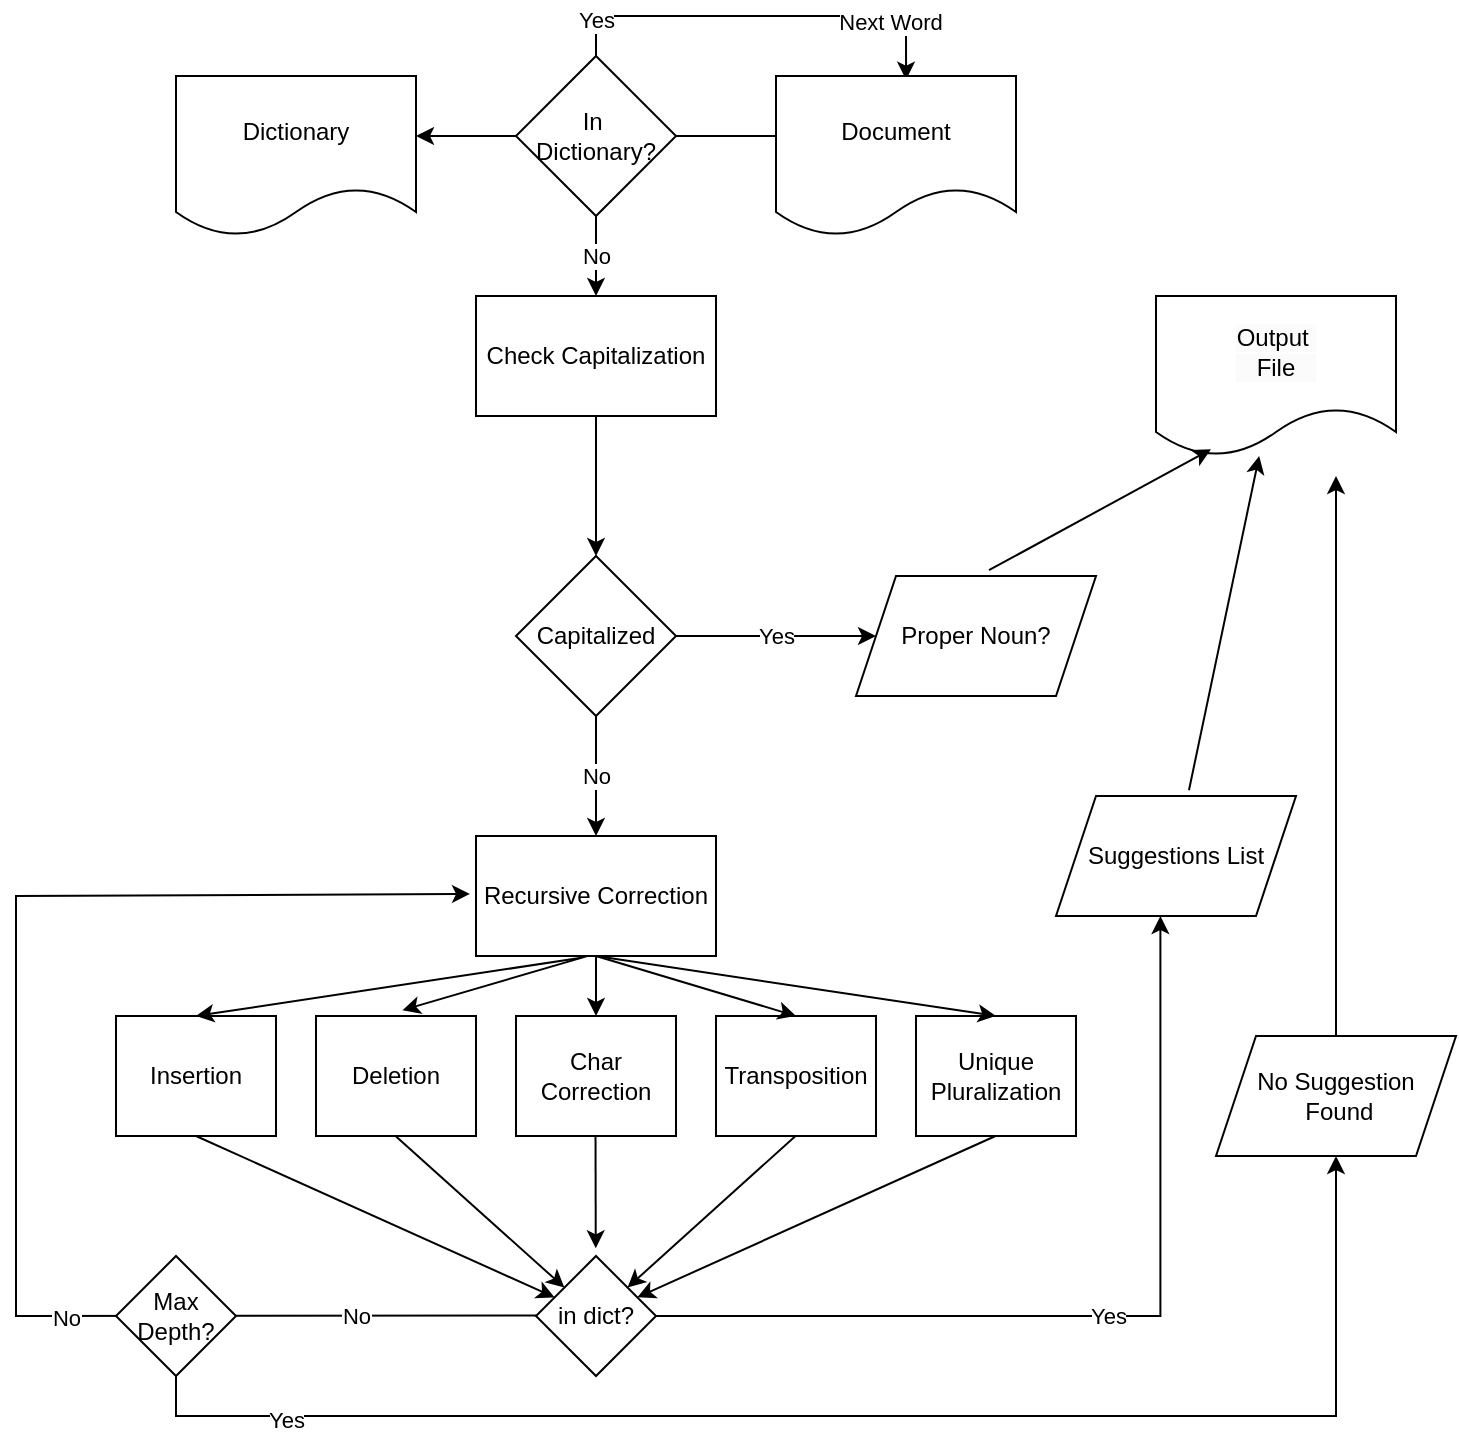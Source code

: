 <mxfile version="26.0.16">
  <diagram name="Page-1" id="DYBjLz_INaw13MQbA3tp">
    <mxGraphModel dx="989" dy="538" grid="1" gridSize="10" guides="1" tooltips="1" connect="1" arrows="1" fold="1" page="1" pageScale="1" pageWidth="850" pageHeight="1100" math="0" shadow="0">
      <root>
        <mxCell id="0" />
        <mxCell id="1" parent="0" />
        <mxCell id="zTvsuFFlWS65uEbn8dQd-4" value="" style="endArrow=classic;html=1;rounded=0;entryX=1;entryY=0.5;entryDx=0;entryDy=0;exitX=0;exitY=0.5;exitDx=0;exitDy=0;" edge="1" parent="1">
          <mxGeometry width="50" height="50" relative="1" as="geometry">
            <mxPoint x="490" y="100" as="sourcePoint" />
            <mxPoint x="310" y="100" as="targetPoint" />
          </mxGeometry>
        </mxCell>
        <mxCell id="zTvsuFFlWS65uEbn8dQd-6" value="No" style="endArrow=classic;html=1;rounded=0;" edge="1" parent="1" source="zTvsuFFlWS65uEbn8dQd-11" target="zTvsuFFlWS65uEbn8dQd-7">
          <mxGeometry width="50" height="50" relative="1" as="geometry">
            <mxPoint x="400" y="100" as="sourcePoint" />
            <mxPoint x="400" y="180" as="targetPoint" />
          </mxGeometry>
        </mxCell>
        <mxCell id="zTvsuFFlWS65uEbn8dQd-7" value="Check Capitalization" style="rounded=0;whiteSpace=wrap;html=1;" vertex="1" parent="1">
          <mxGeometry x="340" y="180" width="120" height="60" as="geometry" />
        </mxCell>
        <mxCell id="zTvsuFFlWS65uEbn8dQd-12" value="" style="endArrow=classic;html=1;rounded=0;" edge="1" parent="1" target="zTvsuFFlWS65uEbn8dQd-11">
          <mxGeometry width="50" height="50" relative="1" as="geometry">
            <mxPoint x="400" y="100" as="sourcePoint" />
            <mxPoint x="400" y="240" as="targetPoint" />
          </mxGeometry>
        </mxCell>
        <mxCell id="zTvsuFFlWS65uEbn8dQd-14" value="Yes" style="edgeStyle=orthogonalEdgeStyle;rounded=0;orthogonalLoop=1;jettySize=auto;html=1;exitX=0.5;exitY=0;exitDx=0;exitDy=0;entryX=0.542;entryY=0.023;entryDx=0;entryDy=0;entryPerimeter=0;" edge="1" parent="1" source="zTvsuFFlWS65uEbn8dQd-11" target="zTvsuFFlWS65uEbn8dQd-23">
          <mxGeometry x="-0.823" relative="1" as="geometry">
            <mxPoint x="620" y="20" as="targetPoint" />
            <Array as="points">
              <mxPoint x="400" y="40" />
              <mxPoint x="555" y="40" />
            </Array>
            <mxPoint as="offset" />
          </mxGeometry>
        </mxCell>
        <mxCell id="zTvsuFFlWS65uEbn8dQd-24" value="Next Word" style="edgeLabel;html=1;align=center;verticalAlign=middle;resizable=0;points=[];" vertex="1" connectable="0" parent="zTvsuFFlWS65uEbn8dQd-14">
          <mxGeometry x="0.61" y="-3" relative="1" as="geometry">
            <mxPoint as="offset" />
          </mxGeometry>
        </mxCell>
        <mxCell id="zTvsuFFlWS65uEbn8dQd-11" value="In&amp;nbsp;&lt;div&gt;Dictionary?&lt;/div&gt;" style="rhombus;whiteSpace=wrap;html=1;" vertex="1" parent="1">
          <mxGeometry x="360" y="60" width="80" height="80" as="geometry" />
        </mxCell>
        <mxCell id="zTvsuFFlWS65uEbn8dQd-15" value="Capitalized" style="rhombus;whiteSpace=wrap;html=1;" vertex="1" parent="1">
          <mxGeometry x="360" y="310" width="80" height="80" as="geometry" />
        </mxCell>
        <mxCell id="zTvsuFFlWS65uEbn8dQd-16" value="" style="endArrow=classic;html=1;rounded=0;exitX=0.5;exitY=1;exitDx=0;exitDy=0;entryX=0.5;entryY=0;entryDx=0;entryDy=0;" edge="1" parent="1" source="zTvsuFFlWS65uEbn8dQd-7" target="zTvsuFFlWS65uEbn8dQd-15">
          <mxGeometry width="50" height="50" relative="1" as="geometry">
            <mxPoint x="400" y="330" as="sourcePoint" />
            <mxPoint x="450" y="280" as="targetPoint" />
          </mxGeometry>
        </mxCell>
        <mxCell id="zTvsuFFlWS65uEbn8dQd-17" value="Yes" style="endArrow=classic;html=1;rounded=0;exitX=1;exitY=0.5;exitDx=0;exitDy=0;" edge="1" parent="1" source="zTvsuFFlWS65uEbn8dQd-15">
          <mxGeometry width="50" height="50" relative="1" as="geometry">
            <mxPoint x="400" y="330" as="sourcePoint" />
            <mxPoint x="540" y="350" as="targetPoint" />
          </mxGeometry>
        </mxCell>
        <mxCell id="zTvsuFFlWS65uEbn8dQd-19" value="No" style="endArrow=classic;html=1;rounded=0;exitX=0.5;exitY=1;exitDx=0;exitDy=0;" edge="1" parent="1" source="zTvsuFFlWS65uEbn8dQd-15">
          <mxGeometry width="50" height="50" relative="1" as="geometry">
            <mxPoint x="400" y="330" as="sourcePoint" />
            <mxPoint x="400" y="450" as="targetPoint" />
          </mxGeometry>
        </mxCell>
        <mxCell id="zTvsuFFlWS65uEbn8dQd-22" value="&lt;br&gt;&lt;span style=&quot;color: rgb(0, 0, 0); font-family: Helvetica; font-size: 12px; font-style: normal; font-variant-ligatures: normal; font-variant-caps: normal; font-weight: 400; letter-spacing: normal; orphans: 2; text-align: center; text-indent: 0px; text-transform: none; widows: 2; word-spacing: 0px; -webkit-text-stroke-width: 0px; white-space: normal; background-color: rgb(251, 251, 251); text-decoration-thickness: initial; text-decoration-style: initial; text-decoration-color: initial; float: none; display: inline !important;&quot;&gt;Output&amp;nbsp;&lt;/span&gt;&lt;div style=&quot;forced-color-adjust: none; color: rgb(0, 0, 0); font-family: Helvetica; font-size: 12px; font-style: normal; font-variant-ligatures: normal; font-variant-caps: normal; font-weight: 400; letter-spacing: normal; orphans: 2; text-align: center; text-indent: 0px; text-transform: none; widows: 2; word-spacing: 0px; -webkit-text-stroke-width: 0px; white-space: normal; background-color: rgb(251, 251, 251); text-decoration-thickness: initial; text-decoration-style: initial; text-decoration-color: initial;&quot;&gt;File&lt;/div&gt;&lt;div&gt;&lt;br/&gt;&lt;/div&gt;" style="shape=document;whiteSpace=wrap;html=1;boundedLbl=1;" vertex="1" parent="1">
          <mxGeometry x="680" y="180" width="120" height="80" as="geometry" />
        </mxCell>
        <mxCell id="zTvsuFFlWS65uEbn8dQd-23" value="Document" style="shape=document;whiteSpace=wrap;html=1;boundedLbl=1;" vertex="1" parent="1">
          <mxGeometry x="490" y="70" width="120" height="80" as="geometry" />
        </mxCell>
        <mxCell id="zTvsuFFlWS65uEbn8dQd-25" value="Dictionary" style="shape=document;whiteSpace=wrap;html=1;boundedLbl=1;" vertex="1" parent="1">
          <mxGeometry x="190" y="70" width="120" height="80" as="geometry" />
        </mxCell>
        <mxCell id="zTvsuFFlWS65uEbn8dQd-26" value="Recursive Correction" style="rounded=0;whiteSpace=wrap;html=1;" vertex="1" parent="1">
          <mxGeometry x="340" y="450" width="120" height="60" as="geometry" />
        </mxCell>
        <mxCell id="zTvsuFFlWS65uEbn8dQd-27" value="Insertion" style="rounded=0;whiteSpace=wrap;html=1;" vertex="1" parent="1">
          <mxGeometry x="160" y="540" width="80" height="60" as="geometry" />
        </mxCell>
        <mxCell id="zTvsuFFlWS65uEbn8dQd-28" value="Deletion" style="rounded=0;whiteSpace=wrap;html=1;" vertex="1" parent="1">
          <mxGeometry x="260" y="540" width="80" height="60" as="geometry" />
        </mxCell>
        <mxCell id="zTvsuFFlWS65uEbn8dQd-29" value="Char Correction" style="rounded=0;whiteSpace=wrap;html=1;" vertex="1" parent="1">
          <mxGeometry x="360" y="540" width="80" height="60" as="geometry" />
        </mxCell>
        <mxCell id="zTvsuFFlWS65uEbn8dQd-30" value="Transposition" style="rounded=0;whiteSpace=wrap;html=1;" vertex="1" parent="1">
          <mxGeometry x="460" y="540" width="80" height="60" as="geometry" />
        </mxCell>
        <mxCell id="zTvsuFFlWS65uEbn8dQd-31" value="Unique Pluralization" style="rounded=0;whiteSpace=wrap;html=1;" vertex="1" parent="1">
          <mxGeometry x="560" y="540" width="80" height="60" as="geometry" />
        </mxCell>
        <mxCell id="zTvsuFFlWS65uEbn8dQd-32" value="" style="endArrow=classic;html=1;rounded=0;exitX=0.439;exitY=1.015;exitDx=0;exitDy=0;exitPerimeter=0;entryX=0.5;entryY=0;entryDx=0;entryDy=0;" edge="1" parent="1" source="zTvsuFFlWS65uEbn8dQd-26" target="zTvsuFFlWS65uEbn8dQd-27">
          <mxGeometry width="50" height="50" relative="1" as="geometry">
            <mxPoint x="400" y="560" as="sourcePoint" />
            <mxPoint x="450" y="510" as="targetPoint" />
          </mxGeometry>
        </mxCell>
        <mxCell id="zTvsuFFlWS65uEbn8dQd-33" value="" style="endArrow=classic;html=1;rounded=0;exitX=0.467;exitY=0.999;exitDx=0;exitDy=0;exitPerimeter=0;entryX=0.54;entryY=-0.048;entryDx=0;entryDy=0;entryPerimeter=0;" edge="1" parent="1" source="zTvsuFFlWS65uEbn8dQd-26" target="zTvsuFFlWS65uEbn8dQd-28">
          <mxGeometry width="50" height="50" relative="1" as="geometry">
            <mxPoint x="400" y="560" as="sourcePoint" />
            <mxPoint x="450" y="510" as="targetPoint" />
          </mxGeometry>
        </mxCell>
        <mxCell id="zTvsuFFlWS65uEbn8dQd-34" value="" style="endArrow=classic;html=1;rounded=0;exitX=0.5;exitY=1;exitDx=0;exitDy=0;entryX=0.5;entryY=0;entryDx=0;entryDy=0;" edge="1" parent="1" source="zTvsuFFlWS65uEbn8dQd-26" target="zTvsuFFlWS65uEbn8dQd-29">
          <mxGeometry width="50" height="50" relative="1" as="geometry">
            <mxPoint x="400" y="560" as="sourcePoint" />
            <mxPoint x="450" y="510" as="targetPoint" />
          </mxGeometry>
        </mxCell>
        <mxCell id="zTvsuFFlWS65uEbn8dQd-35" value="" style="endArrow=classic;html=1;rounded=0;entryX=0.5;entryY=0;entryDx=0;entryDy=0;" edge="1" parent="1" target="zTvsuFFlWS65uEbn8dQd-30">
          <mxGeometry width="50" height="50" relative="1" as="geometry">
            <mxPoint x="400" y="510" as="sourcePoint" />
            <mxPoint x="450" y="510" as="targetPoint" />
          </mxGeometry>
        </mxCell>
        <mxCell id="zTvsuFFlWS65uEbn8dQd-36" value="" style="endArrow=classic;html=1;rounded=0;entryX=0.5;entryY=0;entryDx=0;entryDy=0;" edge="1" parent="1" target="zTvsuFFlWS65uEbn8dQd-31">
          <mxGeometry width="50" height="50" relative="1" as="geometry">
            <mxPoint x="400" y="510" as="sourcePoint" />
            <mxPoint x="450" y="510" as="targetPoint" />
          </mxGeometry>
        </mxCell>
        <mxCell id="zTvsuFFlWS65uEbn8dQd-42" value="in dict?" style="rhombus;whiteSpace=wrap;html=1;" vertex="1" parent="1">
          <mxGeometry x="370" y="660" width="60" height="60" as="geometry" />
        </mxCell>
        <mxCell id="zTvsuFFlWS65uEbn8dQd-43" value="" style="endArrow=classic;html=1;rounded=0;exitX=0.5;exitY=1;exitDx=0;exitDy=0;" edge="1" parent="1" source="zTvsuFFlWS65uEbn8dQd-27" target="zTvsuFFlWS65uEbn8dQd-42">
          <mxGeometry width="50" height="50" relative="1" as="geometry">
            <mxPoint x="400" y="610" as="sourcePoint" />
            <mxPoint x="200" y="640.0" as="targetPoint" />
          </mxGeometry>
        </mxCell>
        <mxCell id="zTvsuFFlWS65uEbn8dQd-44" value="" style="endArrow=classic;html=1;rounded=0;exitX=0.5;exitY=1;exitDx=0;exitDy=0;" edge="1" parent="1" target="zTvsuFFlWS65uEbn8dQd-42">
          <mxGeometry width="50" height="50" relative="1" as="geometry">
            <mxPoint x="299.76" y="600" as="sourcePoint" />
            <mxPoint x="299.76" y="640" as="targetPoint" />
          </mxGeometry>
        </mxCell>
        <mxCell id="zTvsuFFlWS65uEbn8dQd-45" value="" style="endArrow=classic;html=1;rounded=0;exitX=0.5;exitY=1;exitDx=0;exitDy=0;entryX=0.498;entryY=-0.064;entryDx=0;entryDy=0;entryPerimeter=0;" edge="1" parent="1" target="zTvsuFFlWS65uEbn8dQd-42">
          <mxGeometry width="50" height="50" relative="1" as="geometry">
            <mxPoint x="399.76" y="600" as="sourcePoint" />
            <mxPoint x="399.76" y="640" as="targetPoint" />
          </mxGeometry>
        </mxCell>
        <mxCell id="zTvsuFFlWS65uEbn8dQd-46" value="" style="endArrow=classic;html=1;rounded=0;exitX=0.5;exitY=1;exitDx=0;exitDy=0;" edge="1" parent="1" target="zTvsuFFlWS65uEbn8dQd-42">
          <mxGeometry width="50" height="50" relative="1" as="geometry">
            <mxPoint x="499.76" y="600" as="sourcePoint" />
            <mxPoint x="499.76" y="640" as="targetPoint" />
          </mxGeometry>
        </mxCell>
        <mxCell id="zTvsuFFlWS65uEbn8dQd-47" value="" style="endArrow=classic;html=1;rounded=0;exitX=0.5;exitY=1;exitDx=0;exitDy=0;" edge="1" parent="1" target="zTvsuFFlWS65uEbn8dQd-42">
          <mxGeometry width="50" height="50" relative="1" as="geometry">
            <mxPoint x="599.76" y="600" as="sourcePoint" />
            <mxPoint x="599.76" y="640" as="targetPoint" />
          </mxGeometry>
        </mxCell>
        <mxCell id="zTvsuFFlWS65uEbn8dQd-48" value="Proper Noun?" style="shape=parallelogram;perimeter=parallelogramPerimeter;whiteSpace=wrap;html=1;fixedSize=1;" vertex="1" parent="1">
          <mxGeometry x="530" y="320" width="120" height="60" as="geometry" />
        </mxCell>
        <mxCell id="zTvsuFFlWS65uEbn8dQd-49" value="" style="endArrow=classic;html=1;rounded=0;exitX=0.554;exitY=-0.048;exitDx=0;exitDy=0;exitPerimeter=0;entryX=0.229;entryY=0.958;entryDx=0;entryDy=0;entryPerimeter=0;" edge="1" parent="1" source="zTvsuFFlWS65uEbn8dQd-48" target="zTvsuFFlWS65uEbn8dQd-22">
          <mxGeometry width="50" height="50" relative="1" as="geometry">
            <mxPoint x="400" y="230" as="sourcePoint" />
            <mxPoint x="450" y="180" as="targetPoint" />
          </mxGeometry>
        </mxCell>
        <mxCell id="zTvsuFFlWS65uEbn8dQd-50" value="Suggestions List" style="shape=parallelogram;perimeter=parallelogramPerimeter;whiteSpace=wrap;html=1;fixedSize=1;" vertex="1" parent="1">
          <mxGeometry x="630" y="430" width="120" height="60" as="geometry" />
        </mxCell>
        <mxCell id="zTvsuFFlWS65uEbn8dQd-56" value="Yes" style="edgeStyle=orthogonalEdgeStyle;rounded=0;orthogonalLoop=1;jettySize=auto;html=1;exitX=1;exitY=0.5;exitDx=0;exitDy=0;entryX=0.435;entryY=1.031;entryDx=0;entryDy=0;entryPerimeter=0;" edge="1" parent="1" source="zTvsuFFlWS65uEbn8dQd-42">
          <mxGeometry relative="1" as="geometry">
            <mxPoint x="620" y="657.9" as="sourcePoint" />
            <mxPoint x="682.2" y="490" as="targetPoint" />
            <Array as="points">
              <mxPoint x="682" y="690" />
            </Array>
          </mxGeometry>
        </mxCell>
        <mxCell id="zTvsuFFlWS65uEbn8dQd-58" value="" style="endArrow=classic;html=1;rounded=0;exitX=0.554;exitY=-0.048;exitDx=0;exitDy=0;exitPerimeter=0;" edge="1" parent="1" source="zTvsuFFlWS65uEbn8dQd-50" target="zTvsuFFlWS65uEbn8dQd-22">
          <mxGeometry width="50" height="50" relative="1" as="geometry">
            <mxPoint x="360" y="340" as="sourcePoint" />
            <mxPoint x="410" y="290" as="targetPoint" />
          </mxGeometry>
        </mxCell>
        <mxCell id="zTvsuFFlWS65uEbn8dQd-59" value="" style="endArrow=classic;html=1;rounded=0;exitX=0;exitY=0.5;exitDx=0;exitDy=0;entryX=-0.025;entryY=0.483;entryDx=0;entryDy=0;entryPerimeter=0;" edge="1" parent="1" target="zTvsuFFlWS65uEbn8dQd-26">
          <mxGeometry width="50" height="50" relative="1" as="geometry">
            <mxPoint x="370" y="689.76" as="sourcePoint" />
            <mxPoint x="80" y="480" as="targetPoint" />
            <Array as="points">
              <mxPoint x="110" y="690" />
              <mxPoint x="110" y="640" />
              <mxPoint x="110" y="590" />
              <mxPoint x="110" y="530" />
              <mxPoint x="110" y="480" />
            </Array>
          </mxGeometry>
        </mxCell>
        <mxCell id="zTvsuFFlWS65uEbn8dQd-60" value="No" style="edgeLabel;html=1;align=center;verticalAlign=middle;resizable=0;points=[];" vertex="1" connectable="0" parent="zTvsuFFlWS65uEbn8dQd-59">
          <mxGeometry x="0.531" y="1" relative="1" as="geometry">
            <mxPoint x="-39" y="212" as="offset" />
          </mxGeometry>
        </mxCell>
        <mxCell id="zTvsuFFlWS65uEbn8dQd-66" value="No" style="edgeLabel;html=1;align=center;verticalAlign=middle;resizable=0;points=[];" vertex="1" connectable="0" parent="zTvsuFFlWS65uEbn8dQd-59">
          <mxGeometry x="-0.873" relative="1" as="geometry">
            <mxPoint x="-46" as="offset" />
          </mxGeometry>
        </mxCell>
        <mxCell id="zTvsuFFlWS65uEbn8dQd-63" value="Max Depth?" style="rhombus;whiteSpace=wrap;html=1;" vertex="1" parent="1">
          <mxGeometry x="160" y="660" width="60" height="60" as="geometry" />
        </mxCell>
        <mxCell id="zTvsuFFlWS65uEbn8dQd-67" value="" style="endArrow=classic;html=1;rounded=0;exitX=0.5;exitY=1;exitDx=0;exitDy=0;" edge="1" parent="1" source="zTvsuFFlWS65uEbn8dQd-63" target="zTvsuFFlWS65uEbn8dQd-69">
          <mxGeometry width="50" height="50" relative="1" as="geometry">
            <mxPoint x="370" y="720" as="sourcePoint" />
            <mxPoint x="770" y="270" as="targetPoint" />
            <Array as="points">
              <mxPoint x="190" y="740" />
              <mxPoint x="770" y="740" />
            </Array>
          </mxGeometry>
        </mxCell>
        <mxCell id="zTvsuFFlWS65uEbn8dQd-68" value="Yes" style="edgeLabel;html=1;align=center;verticalAlign=middle;resizable=0;points=[];" vertex="1" connectable="0" parent="zTvsuFFlWS65uEbn8dQd-67">
          <mxGeometry x="-0.796" y="-2" relative="1" as="geometry">
            <mxPoint as="offset" />
          </mxGeometry>
        </mxCell>
        <mxCell id="zTvsuFFlWS65uEbn8dQd-69" value="No Suggestion&lt;div&gt;&amp;nbsp;Found&lt;/div&gt;" style="shape=parallelogram;perimeter=parallelogramPerimeter;whiteSpace=wrap;html=1;fixedSize=1;" vertex="1" parent="1">
          <mxGeometry x="710.0" y="550" width="120" height="60" as="geometry" />
        </mxCell>
        <mxCell id="zTvsuFFlWS65uEbn8dQd-70" value="" style="endArrow=classic;html=1;rounded=0;exitX=0.5;exitY=0;exitDx=0;exitDy=0;" edge="1" parent="1" source="zTvsuFFlWS65uEbn8dQd-69">
          <mxGeometry width="50" height="50" relative="1" as="geometry">
            <mxPoint x="370" y="520" as="sourcePoint" />
            <mxPoint x="770" y="270" as="targetPoint" />
          </mxGeometry>
        </mxCell>
      </root>
    </mxGraphModel>
  </diagram>
</mxfile>
